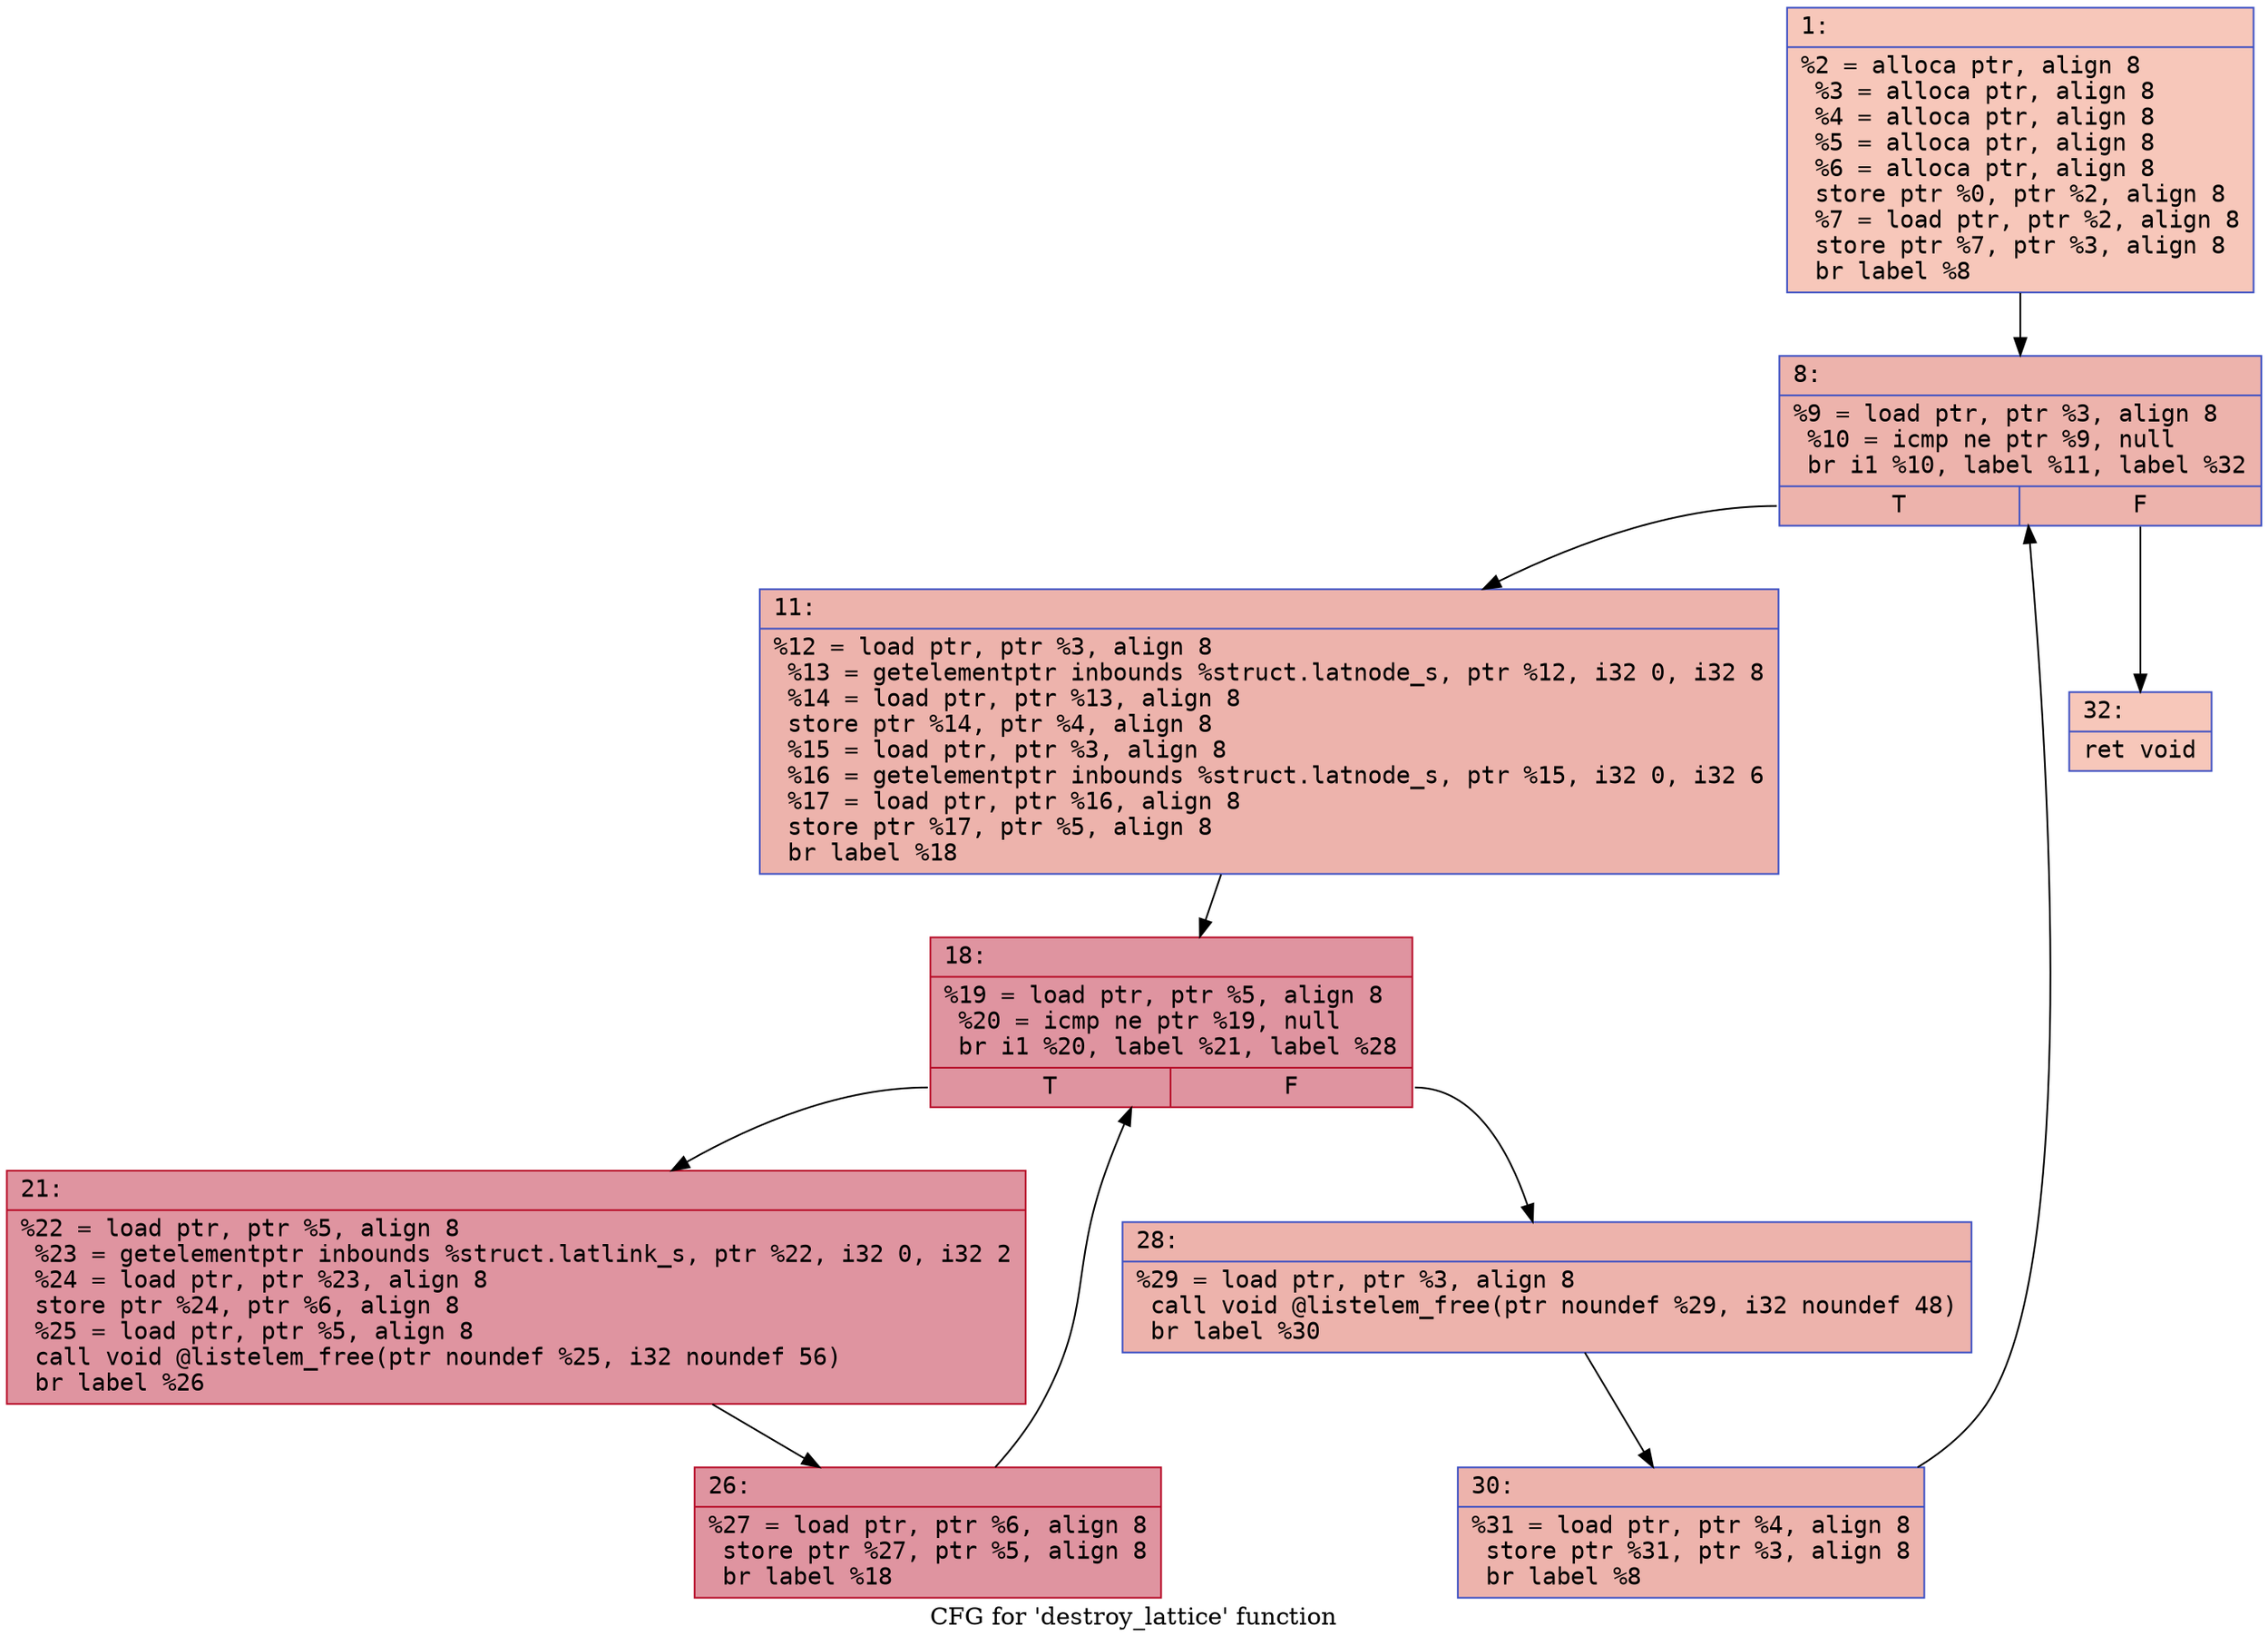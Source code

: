 digraph "CFG for 'destroy_lattice' function" {
	label="CFG for 'destroy_lattice' function";

	Node0x600002aeb520 [shape=record,color="#3d50c3ff", style=filled, fillcolor="#ec7f6370" fontname="Courier",label="{1:\l|  %2 = alloca ptr, align 8\l  %3 = alloca ptr, align 8\l  %4 = alloca ptr, align 8\l  %5 = alloca ptr, align 8\l  %6 = alloca ptr, align 8\l  store ptr %0, ptr %2, align 8\l  %7 = load ptr, ptr %2, align 8\l  store ptr %7, ptr %3, align 8\l  br label %8\l}"];
	Node0x600002aeb520 -> Node0x600002aeb570[tooltip="1 -> 8\nProbability 100.00%" ];
	Node0x600002aeb570 [shape=record,color="#3d50c3ff", style=filled, fillcolor="#d6524470" fontname="Courier",label="{8:\l|  %9 = load ptr, ptr %3, align 8\l  %10 = icmp ne ptr %9, null\l  br i1 %10, label %11, label %32\l|{<s0>T|<s1>F}}"];
	Node0x600002aeb570:s0 -> Node0x600002aeb5c0[tooltip="8 -> 11\nProbability 96.88%" ];
	Node0x600002aeb570:s1 -> Node0x600002aeb7a0[tooltip="8 -> 32\nProbability 3.12%" ];
	Node0x600002aeb5c0 [shape=record,color="#3d50c3ff", style=filled, fillcolor="#d6524470" fontname="Courier",label="{11:\l|  %12 = load ptr, ptr %3, align 8\l  %13 = getelementptr inbounds %struct.latnode_s, ptr %12, i32 0, i32 8\l  %14 = load ptr, ptr %13, align 8\l  store ptr %14, ptr %4, align 8\l  %15 = load ptr, ptr %3, align 8\l  %16 = getelementptr inbounds %struct.latnode_s, ptr %15, i32 0, i32 6\l  %17 = load ptr, ptr %16, align 8\l  store ptr %17, ptr %5, align 8\l  br label %18\l}"];
	Node0x600002aeb5c0 -> Node0x600002aeb610[tooltip="11 -> 18\nProbability 100.00%" ];
	Node0x600002aeb610 [shape=record,color="#b70d28ff", style=filled, fillcolor="#b70d2870" fontname="Courier",label="{18:\l|  %19 = load ptr, ptr %5, align 8\l  %20 = icmp ne ptr %19, null\l  br i1 %20, label %21, label %28\l|{<s0>T|<s1>F}}"];
	Node0x600002aeb610:s0 -> Node0x600002aeb660[tooltip="18 -> 21\nProbability 96.88%" ];
	Node0x600002aeb610:s1 -> Node0x600002aeb700[tooltip="18 -> 28\nProbability 3.12%" ];
	Node0x600002aeb660 [shape=record,color="#b70d28ff", style=filled, fillcolor="#b70d2870" fontname="Courier",label="{21:\l|  %22 = load ptr, ptr %5, align 8\l  %23 = getelementptr inbounds %struct.latlink_s, ptr %22, i32 0, i32 2\l  %24 = load ptr, ptr %23, align 8\l  store ptr %24, ptr %6, align 8\l  %25 = load ptr, ptr %5, align 8\l  call void @listelem_free(ptr noundef %25, i32 noundef 56)\l  br label %26\l}"];
	Node0x600002aeb660 -> Node0x600002aeb6b0[tooltip="21 -> 26\nProbability 100.00%" ];
	Node0x600002aeb6b0 [shape=record,color="#b70d28ff", style=filled, fillcolor="#b70d2870" fontname="Courier",label="{26:\l|  %27 = load ptr, ptr %6, align 8\l  store ptr %27, ptr %5, align 8\l  br label %18\l}"];
	Node0x600002aeb6b0 -> Node0x600002aeb610[tooltip="26 -> 18\nProbability 100.00%" ];
	Node0x600002aeb700 [shape=record,color="#3d50c3ff", style=filled, fillcolor="#d6524470" fontname="Courier",label="{28:\l|  %29 = load ptr, ptr %3, align 8\l  call void @listelem_free(ptr noundef %29, i32 noundef 48)\l  br label %30\l}"];
	Node0x600002aeb700 -> Node0x600002aeb750[tooltip="28 -> 30\nProbability 100.00%" ];
	Node0x600002aeb750 [shape=record,color="#3d50c3ff", style=filled, fillcolor="#d6524470" fontname="Courier",label="{30:\l|  %31 = load ptr, ptr %4, align 8\l  store ptr %31, ptr %3, align 8\l  br label %8\l}"];
	Node0x600002aeb750 -> Node0x600002aeb570[tooltip="30 -> 8\nProbability 100.00%" ];
	Node0x600002aeb7a0 [shape=record,color="#3d50c3ff", style=filled, fillcolor="#ec7f6370" fontname="Courier",label="{32:\l|  ret void\l}"];
}
